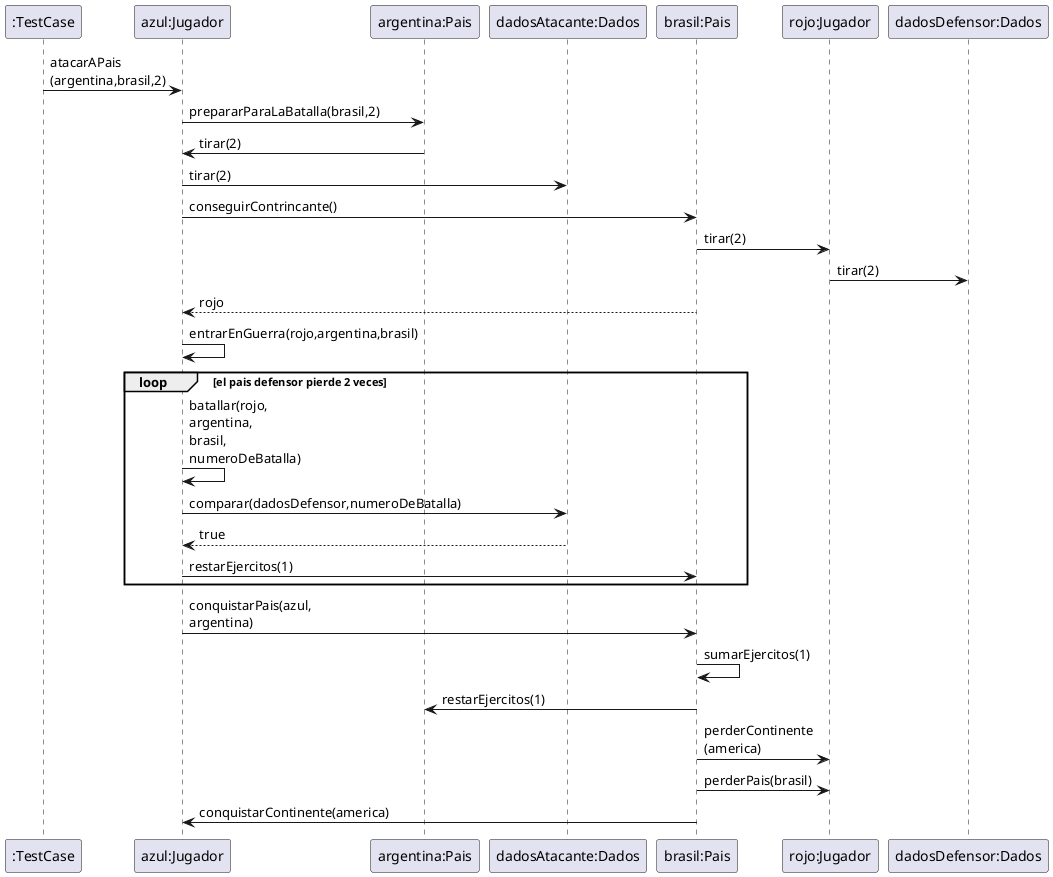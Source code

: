 @startuml
skinparam maxmessagesize 20

":TestCase" -> "azul:Jugador" : atacarAPais (argentina,brasil,2)

"azul:Jugador" -> "argentina:Pais" : prepararParaLaBatalla(brasil,2)
"argentina:Pais" -> "azul:Jugador" : tirar(2)
"azul:Jugador" -> "dadosAtacante:Dados" : tirar(2)

"azul:Jugador" -> "brasil:Pais" : conseguirContrincante()
"brasil:Pais" -> "rojo:Jugador" : tirar(2)
"rojo:Jugador" -> "dadosDefensor:Dados" : tirar(2)

"brasil:Pais" --> "azul:Jugador" : rojo
"azul:Jugador" -> "azul:Jugador" : entrarEnGuerra(rojo,argentina,brasil)

loop el pais defensor pierde 2 veces
    "azul:Jugador" -> "azul:Jugador" : batallar(rojo, argentina, brasil, numeroDeBatalla)
    "azul:Jugador" -> "dadosAtacante:Dados" : comparar(dadosDefensor,numeroDeBatalla)
    "dadosAtacante:Dados" --> "azul:Jugador" : true
    "azul:Jugador" -> "brasil:Pais" : restarEjercitos(1)

    end
"azul:Jugador" -> "brasil:Pais" : conquistarPais(azul, argentina)

"brasil:Pais" -> "brasil:Pais" : sumarEjercitos(1)
"brasil:Pais" -> "argentina:Pais" : restarEjercitos(1)
"brasil:Pais" -> "rojo:Jugador" : perderContinente (america)
"brasil:Pais" -> "rojo:Jugador" : perderPais(brasil)
"brasil:Pais" -> "azul:Jugador" : conquistarContinente(america)

@enduml